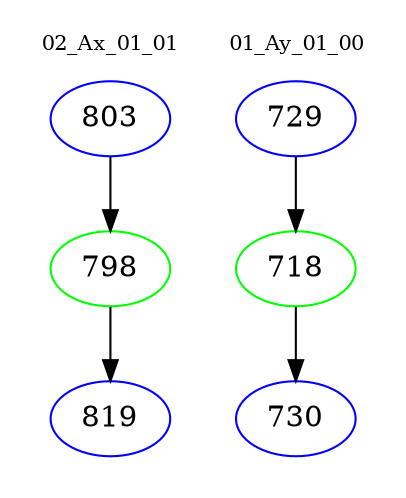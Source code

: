 digraph{
subgraph cluster_0 {
color = white
label = "02_Ax_01_01";
fontsize=10;
T0_803 [label="803", color="blue"]
T0_803 -> T0_798 [color="black"]
T0_798 [label="798", color="green"]
T0_798 -> T0_819 [color="black"]
T0_819 [label="819", color="blue"]
}
subgraph cluster_1 {
color = white
label = "01_Ay_01_00";
fontsize=10;
T1_729 [label="729", color="blue"]
T1_729 -> T1_718 [color="black"]
T1_718 [label="718", color="green"]
T1_718 -> T1_730 [color="black"]
T1_730 [label="730", color="blue"]
}
}
